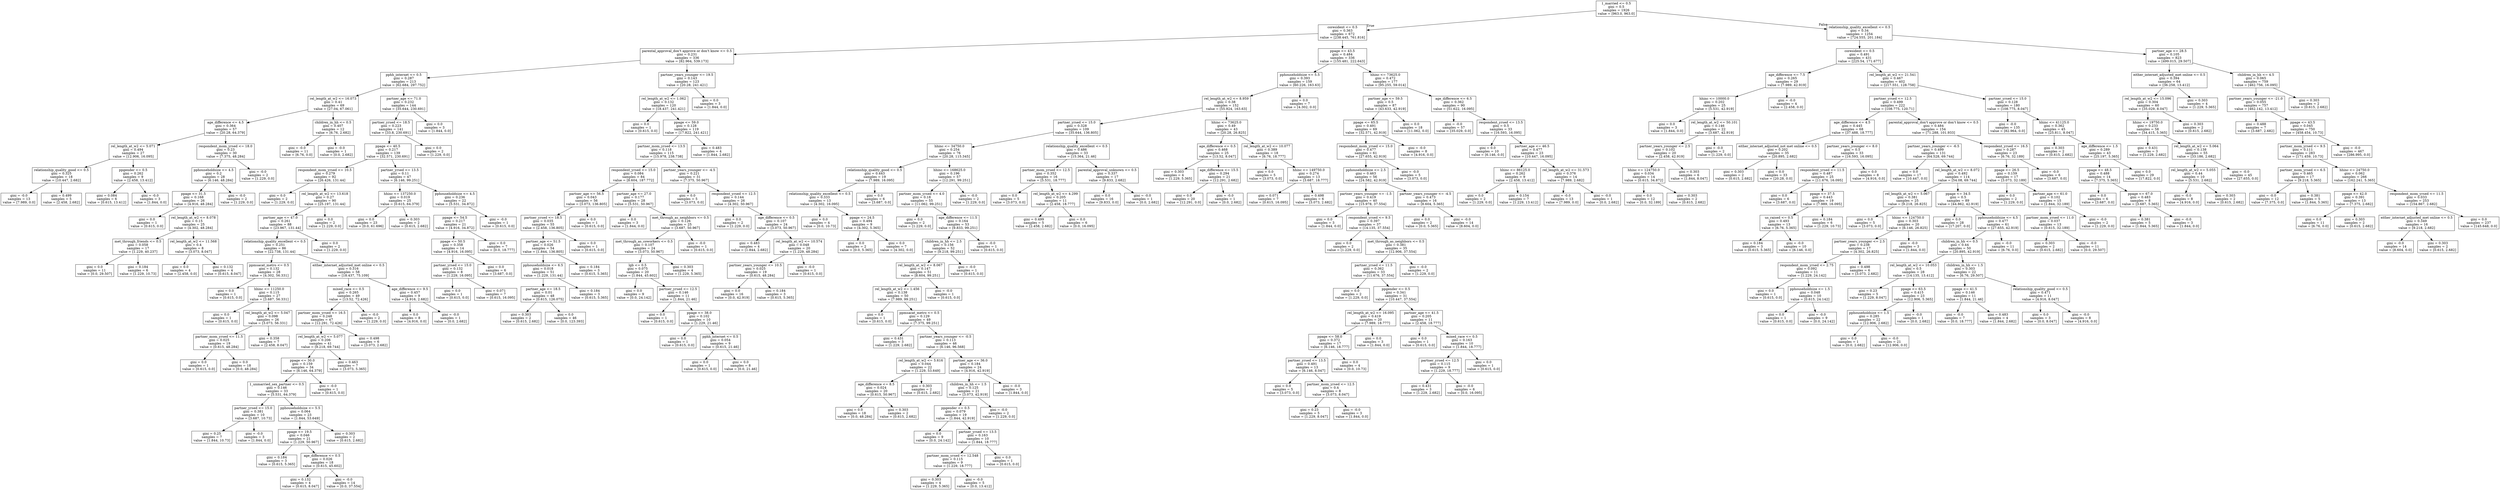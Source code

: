 digraph Tree {
node [shape=box] ;
0 [label="1_married <= 0.5\ngini = 0.5\nsamples = 1926\nvalue = [963.0, 963.0]"] ;
1 [label="coresident <= 0.5\ngini = 0.363\nsamples = 672\nvalue = [238.445, 761.816]"] ;
0 -> 1 [labeldistance=2.5, labelangle=45, headlabel="True"] ;
2 [label="parental_approval_don't approve or don't know <= 0.5\ngini = 0.231\nsamples = 336\nvalue = [82.964, 539.173]"] ;
1 -> 2 ;
3 [label="pphh_internet <= 0.5\ngini = 0.287\nsamples = 213\nvalue = [62.684, 297.752]"] ;
2 -> 3 ;
4 [label="rel_length_at_w2 <= 16.073\ngini = 0.41\nsamples = 69\nvalue = [27.04, 67.061]"] ;
3 -> 4 ;
5 [label="age_difference <= 4.5\ngini = 0.364\nsamples = 57\nvalue = [20.28, 64.379]"] ;
4 -> 5 ;
6 [label="rel_length_at_w2 <= 5.071\ngini = 0.494\nsamples = 27\nvalue = [12.906, 16.095]"] ;
5 -> 6 ;
7 [label="relationship_quality_good <= 0.5\ngini = 0.325\nsamples = 18\nvalue = [10.447, 2.682]"] ;
6 -> 7 ;
8 [label="gini = -0.0\nsamples = 13\nvalue = [7.989, 0.0]"] ;
7 -> 8 ;
9 [label="gini = 0.499\nsamples = 5\nvalue = [2.458, 2.682]"] ;
7 -> 9 ;
10 [label="ppgender <= 0.5\ngini = 0.262\nsamples = 9\nvalue = [2.458, 13.412]"] ;
6 -> 10 ;
11 [label="gini = 0.084\nsamples = 6\nvalue = [0.615, 13.412]"] ;
10 -> 11 ;
12 [label="gini = -0.0\nsamples = 3\nvalue = [1.844, 0.0]"] ;
10 -> 12 ;
13 [label="respondent_mom_yrsed <= 18.0\ngini = 0.23\nsamples = 30\nvalue = [7.375, 48.284]"] ;
5 -> 13 ;
14 [label="pphouseholdsize <= 4.5\ngini = 0.2\nsamples = 28\nvalue = [6.146, 48.284]"] ;
13 -> 14 ;
15 [label="ppage <= 31.5\ngini = 0.168\nsamples = 26\nvalue = [4.916, 48.284]"] ;
14 -> 15 ;
16 [label="gini = 0.0\nsamples = 1\nvalue = [0.615, 0.0]"] ;
15 -> 16 ;
17 [label="rel_length_at_w2 <= 8.078\ngini = 0.15\nsamples = 25\nvalue = [4.302, 48.284]"] ;
15 -> 17 ;
18 [label="met_through_friends <= 0.5\ngini = 0.058\nsamples = 17\nvalue = [1.229, 40.237]"] ;
17 -> 18 ;
19 [label="gini = 0.0\nsamples = 11\nvalue = [0.0, 29.507]"] ;
18 -> 19 ;
20 [label="gini = 0.184\nsamples = 6\nvalue = [1.229, 10.73]"] ;
18 -> 20 ;
21 [label="rel_length_at_w2 <= 11.568\ngini = 0.4\nsamples = 8\nvalue = [3.073, 8.047]"] ;
17 -> 21 ;
22 [label="gini = 0.0\nsamples = 4\nvalue = [2.458, 0.0]"] ;
21 -> 22 ;
23 [label="gini = 0.132\nsamples = 4\nvalue = [0.615, 8.047]"] ;
21 -> 23 ;
24 [label="gini = -0.0\nsamples = 2\nvalue = [1.229, 0.0]"] ;
14 -> 24 ;
25 [label="gini = -0.0\nsamples = 2\nvalue = [1.229, 0.0]"] ;
13 -> 25 ;
26 [label="children_in_hh <= 0.5\ngini = 0.407\nsamples = 12\nvalue = [6.76, 2.682]"] ;
4 -> 26 ;
27 [label="gini = -0.0\nsamples = 11\nvalue = [6.76, 0.0]"] ;
26 -> 27 ;
28 [label="gini = -0.0\nsamples = 1\nvalue = [0.0, 2.682]"] ;
26 -> 28 ;
29 [label="partner_age <= 71.0\ngini = 0.232\nsamples = 144\nvalue = [35.644, 230.691]"] ;
3 -> 29 ;
30 [label="partner_yrsed <= 18.5\ngini = 0.223\nsamples = 141\nvalue = [33.8, 230.691]"] ;
29 -> 30 ;
31 [label="ppage <= 40.5\ngini = 0.217\nsamples = 139\nvalue = [32.571, 230.691]"] ;
30 -> 31 ;
32 [label="respondent_mom_yrsed <= 10.5\ngini = 0.279\nsamples = 92\nvalue = [26.426, 131.44]"] ;
31 -> 32 ;
33 [label="gini = 0.0\nsamples = 2\nvalue = [1.229, 0.0]"] ;
32 -> 33 ;
34 [label="rel_length_at_w2 <= 13.618\ngini = 0.27\nsamples = 90\nvalue = [25.197, 131.44]"] ;
32 -> 34 ;
35 [label="partner_age <= 47.0\ngini = 0.261\nsamples = 88\nvalue = [23.967, 131.44]"] ;
34 -> 35 ;
36 [label="relationship_quality_excellent <= 0.5\ngini = 0.251\nsamples = 86\nvalue = [22.738, 131.44]"] ;
35 -> 36 ;
37 [label="ppmsacat_metro <= 0.5\ngini = 0.132\nsamples = 28\nvalue = [4.302, 56.331]"] ;
36 -> 37 ;
38 [label="gini = 0.0\nsamples = 1\nvalue = [0.615, 0.0]"] ;
37 -> 38 ;
39 [label="hhinc <= 11250.0\ngini = 0.115\nsamples = 27\nvalue = [3.687, 56.331]"] ;
37 -> 39 ;
40 [label="gini = 0.0\nsamples = 1\nvalue = [0.615, 0.0]"] ;
39 -> 40 ;
41 [label="rel_length_at_w2 <= 5.047\ngini = 0.098\nsamples = 26\nvalue = [3.073, 56.331]"] ;
39 -> 41 ;
42 [label="partner_mom_yrsed <= 11.5\ngini = 0.025\nsamples = 19\nvalue = [0.615, 48.284]"] ;
41 -> 42 ;
43 [label="gini = 0.0\nsamples = 1\nvalue = [0.615, 0.0]"] ;
42 -> 43 ;
44 [label="gini = 0.0\nsamples = 18\nvalue = [0.0, 48.284]"] ;
42 -> 44 ;
45 [label="gini = 0.358\nsamples = 7\nvalue = [2.458, 8.047]"] ;
41 -> 45 ;
46 [label="either_internet_adjusted_met online <= 0.5\ngini = 0.316\nsamples = 58\nvalue = [18.437, 75.109]"] ;
36 -> 46 ;
47 [label="mixed_race <= 0.5\ngini = 0.265\nsamples = 49\nvalue = [13.52, 72.426]"] ;
46 -> 47 ;
48 [label="partner_mom_yrsed <= 16.5\ngini = 0.248\nsamples = 47\nvalue = [12.291, 72.426]"] ;
47 -> 48 ;
49 [label="rel_length_at_w2 <= 5.077\ngini = 0.206\nsamples = 41\nvalue = [9.218, 69.744]"] ;
48 -> 49 ;
50 [label="ppage <= 30.0\ngini = 0.159\nsamples = 34\nvalue = [6.146, 64.379]"] ;
49 -> 50 ;
51 [label="1_unmarried_sex_partner <= 0.5\ngini = 0.146\nsamples = 33\nvalue = [5.531, 64.379]"] ;
50 -> 51 ;
52 [label="partner_yrsed <= 15.0\ngini = 0.381\nsamples = 10\nvalue = [3.687, 10.73]"] ;
51 -> 52 ;
53 [label="gini = 0.25\nsamples = 7\nvalue = [1.844, 10.73]"] ;
52 -> 53 ;
54 [label="gini = -0.0\nsamples = 3\nvalue = [1.844, 0.0]"] ;
52 -> 54 ;
55 [label="pphouseholdsize <= 5.5\ngini = 0.064\nsamples = 23\nvalue = [1.844, 53.649]"] ;
51 -> 55 ;
56 [label="ppage <= 19.5\ngini = 0.046\nsamples = 21\nvalue = [1.229, 50.967]"] ;
55 -> 56 ;
57 [label="gini = 0.184\nsamples = 3\nvalue = [0.615, 5.365]"] ;
56 -> 57 ;
58 [label="age_difference <= 0.5\ngini = 0.026\nsamples = 18\nvalue = [0.615, 45.602]"] ;
56 -> 58 ;
59 [label="gini = 0.132\nsamples = 4\nvalue = [0.615, 8.047]"] ;
58 -> 59 ;
60 [label="gini = -0.0\nsamples = 14\nvalue = [0.0, 37.554]"] ;
58 -> 60 ;
61 [label="gini = 0.303\nsamples = 2\nvalue = [0.615, 2.682]"] ;
55 -> 61 ;
62 [label="gini = -0.0\nsamples = 1\nvalue = [0.615, 0.0]"] ;
50 -> 62 ;
63 [label="gini = 0.463\nsamples = 7\nvalue = [3.073, 5.365]"] ;
49 -> 63 ;
64 [label="gini = 0.498\nsamples = 6\nvalue = [3.073, 2.682]"] ;
48 -> 64 ;
65 [label="gini = -0.0\nsamples = 2\nvalue = [1.229, 0.0]"] ;
47 -> 65 ;
66 [label="age_difference <= 9.5\ngini = 0.457\nsamples = 9\nvalue = [4.916, 2.682]"] ;
46 -> 66 ;
67 [label="gini = 0.0\nsamples = 8\nvalue = [4.916, 0.0]"] ;
66 -> 67 ;
68 [label="gini = -0.0\nsamples = 1\nvalue = [0.0, 2.682]"] ;
66 -> 68 ;
69 [label="gini = 0.0\nsamples = 2\nvalue = [1.229, 0.0]"] ;
35 -> 69 ;
70 [label="gini = 0.0\nsamples = 2\nvalue = [1.229, 0.0]"] ;
34 -> 70 ;
71 [label="partner_yrsed <= 13.5\ngini = 0.11\nsamples = 47\nvalue = [6.146, 99.251]"] ;
31 -> 71 ;
72 [label="hhinc <= 137250.0\ngini = 0.019\nsamples = 25\nvalue = [0.615, 64.379]"] ;
71 -> 72 ;
73 [label="gini = 0.0\nsamples = 23\nvalue = [0.0, 61.696]"] ;
72 -> 73 ;
74 [label="gini = 0.303\nsamples = 2\nvalue = [0.615, 2.682]"] ;
72 -> 74 ;
75 [label="pphouseholdsize <= 4.5\ngini = 0.236\nsamples = 22\nvalue = [5.531, 34.872]"] ;
71 -> 75 ;
76 [label="ppage <= 54.5\ngini = 0.217\nsamples = 21\nvalue = [4.916, 34.872]"] ;
75 -> 76 ;
77 [label="ppage <= 50.5\ngini = 0.358\nsamples = 14\nvalue = [4.916, 16.095]"] ;
76 -> 77 ;
78 [label="partner_yrsed <= 15.0\ngini = 0.132\nsamples = 8\nvalue = [1.229, 16.095]"] ;
77 -> 78 ;
79 [label="gini = 0.0\nsamples = 1\nvalue = [0.615, 0.0]"] ;
78 -> 79 ;
80 [label="gini = 0.071\nsamples = 7\nvalue = [0.615, 16.095]"] ;
78 -> 80 ;
81 [label="gini = 0.0\nsamples = 6\nvalue = [3.687, 0.0]"] ;
77 -> 81 ;
82 [label="gini = 0.0\nsamples = 7\nvalue = [0.0, 18.777]"] ;
76 -> 82 ;
83 [label="gini = -0.0\nsamples = 1\nvalue = [0.615, 0.0]"] ;
75 -> 83 ;
84 [label="gini = 0.0\nsamples = 2\nvalue = [1.229, 0.0]"] ;
30 -> 84 ;
85 [label="gini = 0.0\nsamples = 3\nvalue = [1.844, 0.0]"] ;
29 -> 85 ;
86 [label="partner_years_younger <= 19.5\ngini = 0.143\nsamples = 123\nvalue = [20.28, 241.421]"] ;
2 -> 86 ;
87 [label="rel_length_at_w2 <= 1.062\ngini = 0.132\nsamples = 120\nvalue = [18.437, 241.421]"] ;
86 -> 87 ;
88 [label="gini = 0.0\nsamples = 1\nvalue = [0.615, 0.0]"] ;
87 -> 88 ;
89 [label="ppage <= 59.0\ngini = 0.128\nsamples = 119\nvalue = [17.822, 241.421]"] ;
87 -> 89 ;
90 [label="partner_mom_yrsed <= 13.5\ngini = 0.118\nsamples = 115\nvalue = [15.978, 238.738]"] ;
89 -> 90 ;
91 [label="respondent_yrsed <= 15.0\ngini = 0.084\nsamples = 84\nvalue = [8.604, 187.772]"] ;
90 -> 91 ;
92 [label="partner_age <= 56.5\ngini = 0.043\nsamples = 56\nvalue = [3.073, 136.805]"] ;
91 -> 92 ;
93 [label="partner_yrsed <= 18.5\ngini = 0.035\nsamples = 55\nvalue = [2.458, 136.805]"] ;
92 -> 93 ;
94 [label="partner_age <= 51.5\ngini = 0.026\nsamples = 54\nvalue = [1.844, 136.805]"] ;
93 -> 94 ;
95 [label="pphouseholdsize <= 6.5\ngini = 0.018\nsamples = 51\nvalue = [1.229, 131.44]"] ;
94 -> 95 ;
96 [label="partner_age <= 18.5\ngini = 0.01\nsamples = 48\nvalue = [0.615, 126.075]"] ;
95 -> 96 ;
97 [label="gini = 0.303\nsamples = 2\nvalue = [0.615, 2.682]"] ;
96 -> 97 ;
98 [label="gini = 0.0\nsamples = 46\nvalue = [0.0, 123.393]"] ;
96 -> 98 ;
99 [label="gini = 0.184\nsamples = 3\nvalue = [0.615, 5.365]"] ;
95 -> 99 ;
100 [label="gini = 0.184\nsamples = 3\nvalue = [0.615, 5.365]"] ;
94 -> 100 ;
101 [label="gini = 0.0\nsamples = 1\nvalue = [0.615, 0.0]"] ;
93 -> 101 ;
102 [label="gini = 0.0\nsamples = 1\nvalue = [0.615, 0.0]"] ;
92 -> 102 ;
103 [label="partner_age <= 27.0\ngini = 0.177\nsamples = 28\nvalue = [5.531, 50.967]"] ;
91 -> 103 ;
104 [label="gini = 0.0\nsamples = 3\nvalue = [1.844, 0.0]"] ;
103 -> 104 ;
105 [label="met_through_as_neighbors <= 0.5\ngini = 0.126\nsamples = 25\nvalue = [3.687, 50.967]"] ;
103 -> 105 ;
106 [label="met_through_as_coworkers <= 0.5\ngini = 0.107\nsamples = 24\nvalue = [3.073, 50.967]"] ;
105 -> 106 ;
107 [label="lgb <= 0.5\ngini = 0.075\nsamples = 20\nvalue = [1.844, 45.602]"] ;
106 -> 107 ;
108 [label="gini = 0.0\nsamples = 9\nvalue = [0.0, 24.142]"] ;
107 -> 108 ;
109 [label="partner_yrsed <= 12.5\ngini = 0.146\nsamples = 11\nvalue = [1.844, 21.46]"] ;
107 -> 109 ;
110 [label="gini = 0.0\nsamples = 1\nvalue = [0.615, 0.0]"] ;
109 -> 110 ;
111 [label="ppage <= 38.0\ngini = 0.102\nsamples = 10\nvalue = [1.229, 21.46]"] ;
109 -> 111 ;
112 [label="gini = 0.0\nsamples = 1\nvalue = [0.615, 0.0]"] ;
111 -> 112 ;
113 [label="pphh_internet <= 0.5\ngini = 0.054\nsamples = 9\nvalue = [0.615, 21.46]"] ;
111 -> 113 ;
114 [label="gini = 0.0\nsamples = 1\nvalue = [0.615, 0.0]"] ;
113 -> 114 ;
115 [label="gini = 0.0\nsamples = 8\nvalue = [0.0, 21.46]"] ;
113 -> 115 ;
116 [label="gini = 0.303\nsamples = 4\nvalue = [1.229, 5.365]"] ;
106 -> 116 ;
117 [label="gini = -0.0\nsamples = 1\nvalue = [0.615, 0.0]"] ;
105 -> 117 ;
118 [label="partner_years_younger <= -4.5\ngini = 0.221\nsamples = 31\nvalue = [7.375, 50.967]"] ;
90 -> 118 ;
119 [label="gini = 0.0\nsamples = 5\nvalue = [3.073, 0.0]"] ;
118 -> 119 ;
120 [label="respondent_yrsed <= 12.5\ngini = 0.144\nsamples = 26\nvalue = [4.302, 50.967]"] ;
118 -> 120 ;
121 [label="gini = 0.0\nsamples = 2\nvalue = [1.229, 0.0]"] ;
120 -> 121 ;
122 [label="age_difference <= 0.5\ngini = 0.107\nsamples = 24\nvalue = [3.073, 50.967]"] ;
120 -> 122 ;
123 [label="gini = 0.483\nsamples = 4\nvalue = [1.844, 2.682]"] ;
122 -> 123 ;
124 [label="rel_length_at_w2 <= 10.574\ngini = 0.048\nsamples = 20\nvalue = [1.229, 48.284]"] ;
122 -> 124 ;
125 [label="partner_years_younger <= 10.5\ngini = 0.025\nsamples = 19\nvalue = [0.615, 48.284]"] ;
124 -> 125 ;
126 [label="gini = 0.0\nsamples = 16\nvalue = [0.0, 42.919]"] ;
125 -> 126 ;
127 [label="gini = 0.184\nsamples = 3\nvalue = [0.615, 5.365]"] ;
125 -> 127 ;
128 [label="gini = -0.0\nsamples = 1\nvalue = [0.615, 0.0]"] ;
124 -> 128 ;
129 [label="gini = 0.483\nsamples = 4\nvalue = [1.844, 2.682]"] ;
89 -> 129 ;
130 [label="gini = 0.0\nsamples = 3\nvalue = [1.844, 0.0]"] ;
86 -> 130 ;
131 [label="ppage <= 43.5\ngini = 0.484\nsamples = 336\nvalue = [155.481, 222.643]"] ;
1 -> 131 ;
132 [label="pphouseholdsize <= 5.5\ngini = 0.393\nsamples = 159\nvalue = [60.226, 163.63]"] ;
131 -> 132 ;
133 [label="rel_length_at_w2 <= 8.959\ngini = 0.38\nsamples = 152\nvalue = [55.924, 163.63]"] ;
132 -> 133 ;
134 [label="partner_yrsed <= 15.0\ngini = 0.328\nsamples = 109\nvalue = [35.644, 136.805]"] ;
133 -> 134 ;
135 [label="hhinc <= 34750.0\ngini = 0.254\nsamples = 76\nvalue = [20.28, 115.345]"] ;
134 -> 135 ;
136 [label="relationship_quality_good <= 0.5\ngini = 0.443\nsamples = 19\nvalue = [7.989, 16.095]"] ;
135 -> 136 ;
137 [label="relationship_quality_excellent <= 0.5\ngini = 0.333\nsamples = 13\nvalue = [4.302, 16.095]"] ;
136 -> 137 ;
138 [label="gini = 0.0\nsamples = 4\nvalue = [0.0, 10.73]"] ;
137 -> 138 ;
139 [label="ppage <= 24.5\ngini = 0.494\nsamples = 9\nvalue = [4.302, 5.365]"] ;
137 -> 139 ;
140 [label="gini = 0.0\nsamples = 2\nvalue = [0.0, 5.365]"] ;
139 -> 140 ;
141 [label="gini = 0.0\nsamples = 7\nvalue = [4.302, 0.0]"] ;
139 -> 141 ;
142 [label="gini = 0.0\nsamples = 6\nvalue = [3.687, 0.0]"] ;
136 -> 142 ;
143 [label="hhinc <= 168625.0\ngini = 0.196\nsamples = 57\nvalue = [12.291, 99.251]"] ;
135 -> 143 ;
144 [label="partner_mom_yrsed <= 4.0\ngini = 0.18\nsamples = 55\nvalue = [11.062, 99.251]"] ;
143 -> 144 ;
145 [label="gini = 0.0\nsamples = 2\nvalue = [1.229, 0.0]"] ;
144 -> 145 ;
146 [label="age_difference <= 11.5\ngini = 0.164\nsamples = 53\nvalue = [9.833, 99.251]"] ;
144 -> 146 ;
147 [label="children_in_hh <= 2.5\ngini = 0.156\nsamples = 52\nvalue = [9.218, 99.251]"] ;
146 -> 147 ;
148 [label="rel_length_at_w2 <= 8.067\ngini = 0.147\nsamples = 51\nvalue = [8.604, 99.251]"] ;
147 -> 148 ;
149 [label="rel_length_at_w2 <= 1.456\ngini = 0.138\nsamples = 50\nvalue = [7.989, 99.251]"] ;
148 -> 149 ;
150 [label="gini = 0.0\nsamples = 1\nvalue = [0.615, 0.0]"] ;
149 -> 150 ;
151 [label="ppmsacat_metro <= 0.5\ngini = 0.129\nsamples = 49\nvalue = [7.375, 99.251]"] ;
149 -> 151 ;
152 [label="gini = 0.431\nsamples = 3\nvalue = [1.229, 2.682]"] ;
151 -> 152 ;
153 [label="partner_years_younger <= -0.5\ngini = 0.113\nsamples = 46\nvalue = [6.146, 96.568]"] ;
151 -> 153 ;
154 [label="rel_length_at_w2 <= 5.616\ngini = 0.044\nsamples = 22\nvalue = [1.229, 53.649]"] ;
153 -> 154 ;
155 [label="age_difference <= 8.5\ngini = 0.024\nsamples = 20\nvalue = [0.615, 50.967]"] ;
154 -> 155 ;
156 [label="gini = 0.0\nsamples = 18\nvalue = [0.0, 48.284]"] ;
155 -> 156 ;
157 [label="gini = 0.303\nsamples = 2\nvalue = [0.615, 2.682]"] ;
155 -> 157 ;
158 [label="gini = 0.303\nsamples = 2\nvalue = [0.615, 2.682]"] ;
154 -> 158 ;
159 [label="partner_age <= 36.0\ngini = 0.184\nsamples = 24\nvalue = [4.916, 42.919]"] ;
153 -> 159 ;
160 [label="children_in_hh <= 1.5\ngini = 0.125\nsamples = 21\nvalue = [3.073, 42.919]"] ;
159 -> 160 ;
161 [label="ppgender <= 0.5\ngini = 0.079\nsamples = 19\nvalue = [1.844, 42.919]"] ;
160 -> 161 ;
162 [label="gini = 0.0\nsamples = 9\nvalue = [0.0, 24.142]"] ;
161 -> 162 ;
163 [label="partner_yrsed <= 13.5\ngini = 0.163\nsamples = 10\nvalue = [1.844, 18.777]"] ;
161 -> 163 ;
164 [label="partner_mom_yrsed <= 12.548\ngini = 0.115\nsamples = 9\nvalue = [1.229, 18.777]"] ;
163 -> 164 ;
165 [label="gini = 0.303\nsamples = 4\nvalue = [1.229, 5.365]"] ;
164 -> 165 ;
166 [label="gini = -0.0\nsamples = 5\nvalue = [0.0, 13.412]"] ;
164 -> 166 ;
167 [label="gini = 0.0\nsamples = 1\nvalue = [0.615, 0.0]"] ;
163 -> 167 ;
168 [label="gini = -0.0\nsamples = 2\nvalue = [1.229, 0.0]"] ;
160 -> 168 ;
169 [label="gini = -0.0\nsamples = 3\nvalue = [1.844, 0.0]"] ;
159 -> 169 ;
170 [label="gini = -0.0\nsamples = 1\nvalue = [0.615, 0.0]"] ;
148 -> 170 ;
171 [label="gini = -0.0\nsamples = 1\nvalue = [0.615, 0.0]"] ;
147 -> 171 ;
172 [label="gini = -0.0\nsamples = 1\nvalue = [0.615, 0.0]"] ;
146 -> 172 ;
173 [label="gini = -0.0\nsamples = 2\nvalue = [1.229, 0.0]"] ;
143 -> 173 ;
174 [label="relationship_quality_excellent <= 0.5\ngini = 0.486\nsamples = 33\nvalue = [15.364, 21.46]"] ;
134 -> 174 ;
175 [label="partner_mom_yrsed <= 12.5\ngini = 0.352\nsamples = 16\nvalue = [5.531, 18.777]"] ;
174 -> 175 ;
176 [label="gini = 0.0\nsamples = 5\nvalue = [3.073, 0.0]"] ;
175 -> 176 ;
177 [label="rel_length_at_w2 <= 4.299\ngini = 0.205\nsamples = 11\nvalue = [2.458, 18.777]"] ;
175 -> 177 ;
178 [label="gini = 0.499\nsamples = 5\nvalue = [2.458, 2.682]"] ;
177 -> 178 ;
179 [label="gini = 0.0\nsamples = 6\nvalue = [0.0, 16.095]"] ;
177 -> 179 ;
180 [label="parental_approval_unknown <= 0.5\ngini = 0.337\nsamples = 17\nvalue = [9.833, 2.682]"] ;
174 -> 180 ;
181 [label="gini = 0.0\nsamples = 16\nvalue = [9.833, 0.0]"] ;
180 -> 181 ;
182 [label="gini = -0.0\nsamples = 1\nvalue = [0.0, 2.682]"] ;
180 -> 182 ;
183 [label="hhinc <= 73625.0\ngini = 0.49\nsamples = 43\nvalue = [20.28, 26.825]"] ;
133 -> 183 ;
184 [label="age_difference <= 0.5\ngini = 0.468\nsamples = 25\nvalue = [13.52, 8.047]"] ;
183 -> 184 ;
185 [label="gini = 0.303\nsamples = 4\nvalue = [1.229, 5.365]"] ;
184 -> 185 ;
186 [label="age_difference <= 15.5\ngini = 0.294\nsamples = 21\nvalue = [12.291, 2.682]"] ;
184 -> 186 ;
187 [label="gini = 0.0\nsamples = 20\nvalue = [12.291, 0.0]"] ;
186 -> 187 ;
188 [label="gini = -0.0\nsamples = 1\nvalue = [0.0, 2.682]"] ;
186 -> 188 ;
189 [label="rel_length_at_w2 <= 10.077\ngini = 0.389\nsamples = 18\nvalue = [6.76, 18.777]"] ;
183 -> 189 ;
190 [label="gini = 0.0\nsamples = 5\nvalue = [3.073, 0.0]"] ;
189 -> 190 ;
191 [label="hhinc <= 149750.0\ngini = 0.274\nsamples = 13\nvalue = [3.687, 18.777]"] ;
189 -> 191 ;
192 [label="gini = 0.071\nsamples = 7\nvalue = [0.615, 16.095]"] ;
191 -> 192 ;
193 [label="gini = 0.498\nsamples = 6\nvalue = [3.073, 2.682]"] ;
191 -> 193 ;
194 [label="gini = 0.0\nsamples = 7\nvalue = [4.302, 0.0]"] ;
132 -> 194 ;
195 [label="hhinc <= 73625.0\ngini = 0.472\nsamples = 177\nvalue = [95.255, 59.014]"] ;
131 -> 195 ;
196 [label="partner_age <= 59.5\ngini = 0.5\nsamples = 87\nvalue = [43.633, 42.919]"] ;
195 -> 196 ;
197 [label="ppage <= 65.5\ngini = 0.491\nsamples = 69\nvalue = [32.571, 42.919]"] ;
196 -> 197 ;
198 [label="respondent_mom_yrsed <= 15.0\ngini = 0.477\nsamples = 61\nvalue = [27.655, 42.919]"] ;
197 -> 198 ;
199 [label="pphouseholdsize <= 2.5\ngini = 0.463\nsamples = 56\nvalue = [24.582, 42.919]"] ;
198 -> 199 ;
200 [label="partner_years_younger <= -1.5\ngini = 0.419\nsamples = 40\nvalue = [15.978, 37.554]"] ;
199 -> 200 ;
201 [label="gini = 0.0\nsamples = 3\nvalue = [1.844, 0.0]"] ;
200 -> 201 ;
202 [label="respondent_yrsed <= 9.5\ngini = 0.397\nsamples = 37\nvalue = [14.135, 37.554]"] ;
200 -> 202 ;
203 [label="gini = 0.0\nsamples = 2\nvalue = [1.229, 0.0]"] ;
202 -> 203 ;
204 [label="met_through_as_neighbors <= 0.5\ngini = 0.381\nsamples = 35\nvalue = [12.906, 37.554]"] ;
202 -> 204 ;
205 [label="partner_yrsed <= 11.5\ngini = 0.362\nsamples = 33\nvalue = [11.676, 37.554]"] ;
204 -> 205 ;
206 [label="gini = 0.0\nsamples = 2\nvalue = [1.229, 0.0]"] ;
205 -> 206 ;
207 [label="ppgender <= 0.5\ngini = 0.341\nsamples = 31\nvalue = [10.447, 37.554]"] ;
205 -> 207 ;
208 [label="rel_length_at_w2 <= 16.095\ngini = 0.419\nsamples = 20\nvalue = [7.989, 18.777]"] ;
207 -> 208 ;
209 [label="ppage <= 58.0\ngini = 0.372\nsamples = 17\nvalue = [6.146, 18.777]"] ;
208 -> 209 ;
210 [label="partner_yrsed <= 13.5\ngini = 0.491\nsamples = 13\nvalue = [6.146, 8.047]"] ;
209 -> 210 ;
211 [label="gini = 0.0\nsamples = 5\nvalue = [3.073, 0.0]"] ;
210 -> 211 ;
212 [label="partner_mom_yrsed <= 12.5\ngini = 0.4\nsamples = 8\nvalue = [3.073, 8.047]"] ;
210 -> 212 ;
213 [label="gini = 0.23\nsamples = 5\nvalue = [1.229, 8.047]"] ;
212 -> 213 ;
214 [label="gini = -0.0\nsamples = 3\nvalue = [1.844, 0.0]"] ;
212 -> 214 ;
215 [label="gini = 0.0\nsamples = 4\nvalue = [0.0, 10.73]"] ;
209 -> 215 ;
216 [label="gini = 0.0\nsamples = 3\nvalue = [1.844, 0.0]"] ;
208 -> 216 ;
217 [label="partner_age <= 41.5\ngini = 0.205\nsamples = 11\nvalue = [2.458, 18.777]"] ;
207 -> 217 ;
218 [label="gini = 0.0\nsamples = 1\nvalue = [0.615, 0.0]"] ;
217 -> 218 ;
219 [label="mixed_race <= 0.5\ngini = 0.163\nsamples = 10\nvalue = [1.844, 18.777]"] ;
217 -> 219 ;
220 [label="partner_yrsed <= 12.5\ngini = 0.115\nsamples = 9\nvalue = [1.229, 18.777]"] ;
219 -> 220 ;
221 [label="gini = 0.431\nsamples = 3\nvalue = [1.229, 2.682]"] ;
220 -> 221 ;
222 [label="gini = -0.0\nsamples = 6\nvalue = [0.0, 16.095]"] ;
220 -> 222 ;
223 [label="gini = 0.0\nsamples = 1\nvalue = [0.615, 0.0]"] ;
219 -> 223 ;
224 [label="gini = -0.0\nsamples = 2\nvalue = [1.229, 0.0]"] ;
204 -> 224 ;
225 [label="partner_years_younger <= -4.5\ngini = 0.473\nsamples = 16\nvalue = [8.604, 5.365]"] ;
199 -> 225 ;
226 [label="gini = 0.0\nsamples = 2\nvalue = [0.0, 5.365]"] ;
225 -> 226 ;
227 [label="gini = -0.0\nsamples = 14\nvalue = [8.604, 0.0]"] ;
225 -> 227 ;
228 [label="gini = -0.0\nsamples = 5\nvalue = [3.073, 0.0]"] ;
198 -> 228 ;
229 [label="gini = -0.0\nsamples = 8\nvalue = [4.916, 0.0]"] ;
197 -> 229 ;
230 [label="gini = 0.0\nsamples = 18\nvalue = [11.062, 0.0]"] ;
196 -> 230 ;
231 [label="age_difference <= 6.5\ngini = 0.362\nsamples = 90\nvalue = [51.622, 16.095]"] ;
195 -> 231 ;
232 [label="gini = -0.0\nsamples = 57\nvalue = [35.029, 0.0]"] ;
231 -> 232 ;
233 [label="respondent_yrsed <= 13.5\ngini = 0.5\nsamples = 33\nvalue = [16.593, 16.095]"] ;
231 -> 233 ;
234 [label="gini = 0.0\nsamples = 10\nvalue = [6.146, 0.0]"] ;
233 -> 234 ;
235 [label="partner_age <= 46.5\ngini = 0.477\nsamples = 23\nvalue = [10.447, 16.095]"] ;
233 -> 235 ;
236 [label="hhinc <= 86125.0\ngini = 0.262\nsamples = 9\nvalue = [2.458, 13.412]"] ;
235 -> 236 ;
237 [label="gini = 0.0\nsamples = 2\nvalue = [1.229, 0.0]"] ;
236 -> 237 ;
238 [label="gini = 0.154\nsamples = 7\nvalue = [1.229, 13.412]"] ;
236 -> 238 ;
239 [label="rel_length_at_w2 <= 31.573\ngini = 0.376\nsamples = 14\nvalue = [7.989, 2.682]"] ;
235 -> 239 ;
240 [label="gini = -0.0\nsamples = 13\nvalue = [7.989, 0.0]"] ;
239 -> 240 ;
241 [label="gini = -0.0\nsamples = 1\nvalue = [0.0, 2.682]"] ;
239 -> 241 ;
242 [label="relationship_quality_excellent <= 0.5\ngini = 0.34\nsamples = 1254\nvalue = [724.555, 201.184]"] ;
0 -> 242 [labeldistance=2.5, labelangle=-45, headlabel="False"] ;
243 [label="coresident <= 0.5\ngini = 0.491\nsamples = 431\nvalue = [225.54, 171.677]"] ;
242 -> 243 ;
244 [label="age_difference <= 7.5\ngini = 0.265\nsamples = 29\nvalue = [7.989, 42.919]"] ;
243 -> 244 ;
245 [label="hhinc <= 10000.0\ngini = 0.202\nsamples = 25\nvalue = [5.531, 42.919]"] ;
244 -> 245 ;
246 [label="gini = 0.0\nsamples = 3\nvalue = [1.844, 0.0]"] ;
245 -> 246 ;
247 [label="rel_length_at_w2 <= 50.101\ngini = 0.146\nsamples = 22\nvalue = [3.687, 42.919]"] ;
245 -> 247 ;
248 [label="partner_years_younger <= 2.5\ngini = 0.102\nsamples = 20\nvalue = [2.458, 42.919]"] ;
247 -> 248 ;
249 [label="hhinc <= 124750.0\ngini = 0.034\nsamples = 14\nvalue = [0.615, 34.872]"] ;
248 -> 249 ;
250 [label="gini = 0.0\nsamples = 12\nvalue = [0.0, 32.189]"] ;
249 -> 250 ;
251 [label="gini = 0.303\nsamples = 2\nvalue = [0.615, 2.682]"] ;
249 -> 251 ;
252 [label="gini = 0.303\nsamples = 6\nvalue = [1.844, 8.047]"] ;
248 -> 252 ;
253 [label="gini = -0.0\nsamples = 2\nvalue = [1.229, 0.0]"] ;
247 -> 253 ;
254 [label="gini = -0.0\nsamples = 4\nvalue = [2.458, 0.0]"] ;
244 -> 254 ;
255 [label="rel_length_at_w2 <= 21.541\ngini = 0.467\nsamples = 402\nvalue = [217.551, 128.758]"] ;
243 -> 255 ;
256 [label="partner_yrsed <= 12.5\ngini = 0.499\nsamples = 222\nvalue = [108.775, 120.71]"] ;
255 -> 256 ;
257 [label="age_difference <= 4.5\ngini = 0.445\nsamples = 68\nvalue = [37.488, 18.777]"] ;
256 -> 257 ;
258 [label="either_internet_adjusted_not met online <= 0.5\ngini = 0.202\nsamples = 35\nvalue = [20.895, 2.682]"] ;
257 -> 258 ;
259 [label="gini = 0.303\nsamples = 2\nvalue = [0.615, 2.682]"] ;
258 -> 259 ;
260 [label="gini = 0.0\nsamples = 33\nvalue = [20.28, 0.0]"] ;
258 -> 260 ;
261 [label="partner_years_younger <= 8.0\ngini = 0.5\nsamples = 33\nvalue = [16.593, 16.095]"] ;
257 -> 261 ;
262 [label="respondent_yrsed <= 11.5\ngini = 0.487\nsamples = 25\nvalue = [11.676, 16.095]"] ;
261 -> 262 ;
263 [label="gini = 0.0\nsamples = 6\nvalue = [3.687, 0.0]"] ;
262 -> 263 ;
264 [label="ppage <= 37.5\ngini = 0.443\nsamples = 19\nvalue = [7.989, 16.095]"] ;
262 -> 264 ;
265 [label="us_raised <= 0.5\ngini = 0.493\nsamples = 13\nvalue = [6.76, 5.365]"] ;
264 -> 265 ;
266 [label="gini = 0.184\nsamples = 3\nvalue = [0.615, 5.365]"] ;
265 -> 266 ;
267 [label="gini = -0.0\nsamples = 10\nvalue = [6.146, 0.0]"] ;
265 -> 267 ;
268 [label="gini = 0.184\nsamples = 6\nvalue = [1.229, 10.73]"] ;
264 -> 268 ;
269 [label="gini = 0.0\nsamples = 8\nvalue = [4.916, 0.0]"] ;
261 -> 269 ;
270 [label="parental_approval_don't approve or don't know <= 0.5\ngini = 0.484\nsamples = 154\nvalue = [71.288, 101.933]"] ;
256 -> 270 ;
271 [label="partner_years_younger <= -6.5\ngini = 0.499\nsamples = 131\nvalue = [64.528, 69.744]"] ;
270 -> 271 ;
272 [label="gini = 0.0\nsamples = 17\nvalue = [10.447, 0.0]"] ;
271 -> 272 ;
273 [label="rel_length_at_w2 <= 8.072\ngini = 0.492\nsamples = 114\nvalue = [54.08, 69.744]"] ;
271 -> 273 ;
274 [label="rel_length_at_w2 <= 5.067\ngini = 0.381\nsamples = 25\nvalue = [9.218, 26.825]"] ;
273 -> 274 ;
275 [label="gini = 0.0\nsamples = 5\nvalue = [3.073, 0.0]"] ;
274 -> 275 ;
276 [label="hhinc <= 124750.0\ngini = 0.303\nsamples = 20\nvalue = [6.146, 26.825]"] ;
274 -> 276 ;
277 [label="partner_years_younger <= 2.5\ngini = 0.238\nsamples = 17\nvalue = [4.302, 26.825]"] ;
276 -> 277 ;
278 [label="respondent_mom_yrsed <= 2.75\ngini = 0.092\nsamples = 11\nvalue = [1.229, 24.142]"] ;
277 -> 278 ;
279 [label="gini = 0.0\nsamples = 1\nvalue = [0.615, 0.0]"] ;
278 -> 279 ;
280 [label="pphouseholdsize <= 1.5\ngini = 0.048\nsamples = 10\nvalue = [0.615, 24.142]"] ;
278 -> 280 ;
281 [label="gini = 0.0\nsamples = 1\nvalue = [0.615, 0.0]"] ;
280 -> 281 ;
282 [label="gini = -0.0\nsamples = 9\nvalue = [0.0, 24.142]"] ;
280 -> 282 ;
283 [label="gini = 0.498\nsamples = 6\nvalue = [3.073, 2.682]"] ;
277 -> 283 ;
284 [label="gini = -0.0\nsamples = 3\nvalue = [1.844, 0.0]"] ;
276 -> 284 ;
285 [label="ppage <= 34.5\ngini = 0.5\nsamples = 89\nvalue = [44.862, 42.919]"] ;
273 -> 285 ;
286 [label="gini = 0.0\nsamples = 28\nvalue = [17.207, 0.0]"] ;
285 -> 286 ;
287 [label="pphouseholdsize <= 4.5\ngini = 0.477\nsamples = 61\nvalue = [27.655, 42.919]"] ;
285 -> 287 ;
288 [label="children_in_hh <= 0.5\ngini = 0.44\nsamples = 50\nvalue = [20.895, 42.919]"] ;
287 -> 288 ;
289 [label="rel_length_at_w2 <= 10.053\ngini = 0.5\nsamples = 28\nvalue = [14.135, 13.412]"] ;
288 -> 289 ;
290 [label="gini = 0.23\nsamples = 5\nvalue = [1.229, 8.047]"] ;
289 -> 290 ;
291 [label="ppage <= 63.5\ngini = 0.415\nsamples = 23\nvalue = [12.906, 5.365]"] ;
289 -> 291 ;
292 [label="pphouseholdsize <= 1.5\ngini = 0.285\nsamples = 22\nvalue = [12.906, 2.682]"] ;
291 -> 292 ;
293 [label="gini = 0.0\nsamples = 1\nvalue = [0.0, 2.682]"] ;
292 -> 293 ;
294 [label="gini = -0.0\nsamples = 21\nvalue = [12.906, 0.0]"] ;
292 -> 294 ;
295 [label="gini = -0.0\nsamples = 1\nvalue = [0.0, 2.682]"] ;
291 -> 295 ;
296 [label="children_in_hh <= 1.5\ngini = 0.303\nsamples = 22\nvalue = [6.76, 29.507]"] ;
288 -> 296 ;
297 [label="ppage <= 41.5\ngini = 0.146\nsamples = 11\nvalue = [1.844, 21.46]"] ;
296 -> 297 ;
298 [label="gini = -0.0\nsamples = 7\nvalue = [0.0, 18.777]"] ;
297 -> 298 ;
299 [label="gini = 0.483\nsamples = 4\nvalue = [1.844, 2.682]"] ;
297 -> 299 ;
300 [label="relationship_quality_good <= 0.5\ngini = 0.471\nsamples = 11\nvalue = [4.916, 8.047]"] ;
296 -> 300 ;
301 [label="gini = 0.0\nsamples = 3\nvalue = [0.0, 8.047]"] ;
300 -> 301 ;
302 [label="gini = -0.0\nsamples = 8\nvalue = [4.916, 0.0]"] ;
300 -> 302 ;
303 [label="gini = -0.0\nsamples = 11\nvalue = [6.76, 0.0]"] ;
287 -> 303 ;
304 [label="respondent_yrsed <= 16.5\ngini = 0.287\nsamples = 23\nvalue = [6.76, 32.189]"] ;
270 -> 304 ;
305 [label="ppage <= 26.5\ngini = 0.159\nsamples = 17\nvalue = [3.073, 32.189]"] ;
304 -> 305 ;
306 [label="gini = 0.0\nsamples = 2\nvalue = [1.229, 0.0]"] ;
305 -> 306 ;
307 [label="partner_age <= 61.0\ngini = 0.102\nsamples = 15\nvalue = [1.844, 32.189]"] ;
305 -> 307 ;
308 [label="partner_mom_yrsed <= 11.0\ngini = 0.037\nsamples = 13\nvalue = [0.615, 32.189]"] ;
307 -> 308 ;
309 [label="gini = 0.303\nsamples = 2\nvalue = [0.615, 2.682]"] ;
308 -> 309 ;
310 [label="gini = -0.0\nsamples = 11\nvalue = [0.0, 29.507]"] ;
308 -> 310 ;
311 [label="gini = -0.0\nsamples = 2\nvalue = [1.229, 0.0]"] ;
307 -> 311 ;
312 [label="gini = -0.0\nsamples = 6\nvalue = [3.687, 0.0]"] ;
304 -> 312 ;
313 [label="partner_yrsed <= 15.0\ngini = 0.128\nsamples = 180\nvalue = [108.775, 8.047]"] ;
255 -> 313 ;
314 [label="gini = -0.0\nsamples = 135\nvalue = [82.964, 0.0]"] ;
313 -> 314 ;
315 [label="hhinc <= 41125.0\ngini = 0.362\nsamples = 45\nvalue = [25.811, 8.047]"] ;
313 -> 315 ;
316 [label="gini = 0.303\nsamples = 2\nvalue = [0.615, 2.682]"] ;
315 -> 316 ;
317 [label="age_difference <= 1.5\ngini = 0.289\nsamples = 43\nvalue = [25.197, 5.365]"] ;
315 -> 317 ;
318 [label="ppage <= 48.5\ngini = 0.488\nsamples = 14\nvalue = [7.375, 5.365]"] ;
317 -> 318 ;
319 [label="gini = 0.0\nsamples = 6\nvalue = [3.687, 0.0]"] ;
318 -> 319 ;
320 [label="ppage <= 67.0\ngini = 0.483\nsamples = 8\nvalue = [3.687, 5.365]"] ;
318 -> 320 ;
321 [label="gini = 0.381\nsamples = 5\nvalue = [1.844, 5.365]"] ;
320 -> 321 ;
322 [label="gini = -0.0\nsamples = 3\nvalue = [1.844, 0.0]"] ;
320 -> 322 ;
323 [label="gini = 0.0\nsamples = 29\nvalue = [17.822, 0.0]"] ;
317 -> 323 ;
324 [label="partner_age <= 28.5\ngini = 0.105\nsamples = 823\nvalue = [499.015, 29.507]"] ;
242 -> 324 ;
325 [label="either_internet_adjusted_met online <= 0.5\ngini = 0.394\nsamples = 64\nvalue = [36.258, 13.412]"] ;
324 -> 325 ;
326 [label="rel_length_at_w2 <= 15.096\ngini = 0.304\nsamples = 60\nvalue = [35.029, 8.047]"] ;
325 -> 326 ;
327 [label="hhinc <= 19750.0\ngini = 0.233\nsamples = 58\nvalue = [34.415, 5.365]"] ;
326 -> 327 ;
328 [label="gini = 0.431\nsamples = 3\nvalue = [1.229, 2.682]"] ;
327 -> 328 ;
329 [label="rel_length_at_w2 <= 5.064\ngini = 0.138\nsamples = 55\nvalue = [33.186, 2.682]"] ;
327 -> 329 ;
330 [label="rel_length_at_w2 <= 5.055\ngini = 0.44\nsamples = 10\nvalue = [5.531, 2.682]"] ;
329 -> 330 ;
331 [label="gini = -0.0\nsamples = 8\nvalue = [4.916, 0.0]"] ;
330 -> 331 ;
332 [label="gini = 0.303\nsamples = 2\nvalue = [0.615, 2.682]"] ;
330 -> 332 ;
333 [label="gini = -0.0\nsamples = 45\nvalue = [27.655, 0.0]"] ;
329 -> 333 ;
334 [label="gini = 0.303\nsamples = 2\nvalue = [0.615, 2.682]"] ;
326 -> 334 ;
335 [label="gini = 0.303\nsamples = 4\nvalue = [1.229, 5.365]"] ;
325 -> 335 ;
336 [label="children_in_hh <= 4.5\ngini = 0.065\nsamples = 759\nvalue = [462.756, 16.095]"] ;
324 -> 336 ;
337 [label="partner_years_younger <= -21.0\ngini = 0.055\nsamples = 757\nvalue = [462.142, 13.412]"] ;
336 -> 337 ;
338 [label="gini = 0.488\nsamples = 7\nvalue = [3.687, 2.682]"] ;
337 -> 338 ;
339 [label="ppage <= 43.5\ngini = 0.045\nsamples = 750\nvalue = [458.454, 10.73]"] ;
337 -> 339 ;
340 [label="partner_mom_yrsed <= 9.5\ngini = 0.111\nsamples = 283\nvalue = [171.459, 10.73]"] ;
339 -> 340 ;
341 [label="partner_mom_yrsed <= 6.5\ngini = 0.465\nsamples = 17\nvalue = [9.218, 5.365]"] ;
340 -> 341 ;
342 [label="gini = -0.0\nsamples = 12\nvalue = [7.375, 0.0]"] ;
341 -> 342 ;
343 [label="gini = 0.381\nsamples = 5\nvalue = [1.844, 5.365]"] ;
341 -> 343 ;
344 [label="hhinc <= 24750.0\ngini = 0.062\nsamples = 266\nvalue = [162.241, 5.365]"] ;
340 -> 344 ;
345 [label="ppage <= 42.0\ngini = 0.391\nsamples = 13\nvalue = [7.375, 2.682]"] ;
344 -> 345 ;
346 [label="gini = 0.0\nsamples = 11\nvalue = [6.76, 0.0]"] ;
345 -> 346 ;
347 [label="gini = 0.303\nsamples = 2\nvalue = [0.615, 2.682]"] ;
345 -> 347 ;
348 [label="respondent_mom_yrsed <= 11.5\ngini = 0.033\nsamples = 253\nvalue = [154.867, 2.682]"] ;
344 -> 348 ;
349 [label="either_internet_adjusted_met online <= 0.5\ngini = 0.349\nsamples = 16\nvalue = [9.218, 2.682]"] ;
348 -> 349 ;
350 [label="gini = -0.0\nsamples = 14\nvalue = [8.604, 0.0]"] ;
349 -> 350 ;
351 [label="gini = 0.303\nsamples = 2\nvalue = [0.615, 2.682]"] ;
349 -> 351 ;
352 [label="gini = 0.0\nsamples = 237\nvalue = [145.648, 0.0]"] ;
348 -> 352 ;
353 [label="gini = -0.0\nsamples = 467\nvalue = [286.995, 0.0]"] ;
339 -> 353 ;
354 [label="gini = 0.303\nsamples = 2\nvalue = [0.615, 2.682]"] ;
336 -> 354 ;
}